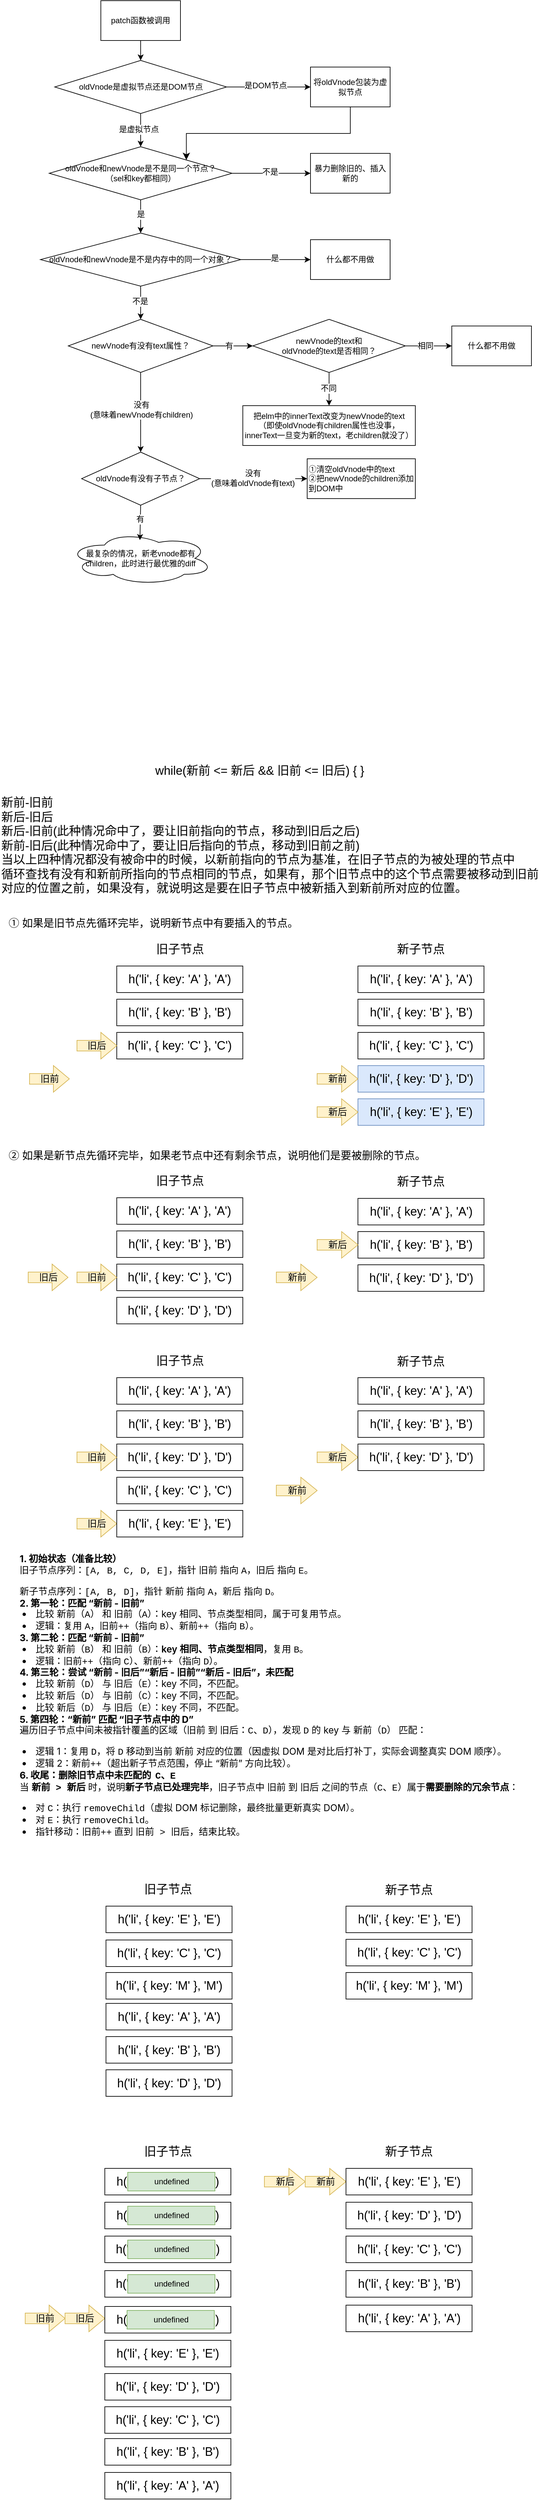 <mxfile version="22.1.22" type="embed">
  <diagram id="vPlH9APjfDgkYkZU400k" name="第 1 页">
    <mxGraphModel dx="1002" dy="784" grid="0" gridSize="10" guides="1" tooltips="1" connect="1" arrows="1" fold="1" page="1" pageScale="1" pageWidth="827" pageHeight="1169" math="0" shadow="0">
      <root>
        <mxCell id="0" />
        <mxCell id="1" parent="0" />
        <mxCell id="2" value="patch函数被调用" style="rounded=0;whiteSpace=wrap;html=1;fontSize=12;" parent="1" vertex="1">
          <mxGeometry x="161" y="40" width="120" height="60" as="geometry" />
        </mxCell>
        <mxCell id="7" style="edgeStyle=none;html=1;exitX=1;exitY=0.5;exitDx=0;exitDy=0;entryX=0;entryY=0.5;entryDx=0;entryDy=0;fontSize=12;" parent="1" source="3" target="5" edge="1">
          <mxGeometry relative="1" as="geometry" />
        </mxCell>
        <mxCell id="8" value="是DOM节点" style="edgeLabel;html=1;align=center;verticalAlign=middle;resizable=0;points=[];fontSize=12;" parent="7" vertex="1" connectable="0">
          <mxGeometry x="-0.086" y="2" relative="1" as="geometry">
            <mxPoint as="offset" />
          </mxGeometry>
        </mxCell>
        <mxCell id="10" style="edgeStyle=none;html=1;exitX=0.5;exitY=1;exitDx=0;exitDy=0;entryX=0.5;entryY=0;entryDx=0;entryDy=0;fontSize=12;" parent="1" source="3" target="9" edge="1">
          <mxGeometry relative="1" as="geometry" />
        </mxCell>
        <mxCell id="11" value="是虚拟节点" style="edgeLabel;html=1;align=center;verticalAlign=middle;resizable=0;points=[];fontSize=12;" parent="10" vertex="1" connectable="0">
          <mxGeometry x="-0.065" y="-3" relative="1" as="geometry">
            <mxPoint as="offset" />
          </mxGeometry>
        </mxCell>
        <mxCell id="3" value="oldVnode是虚拟节点还是DOM节点" style="rhombus;whiteSpace=wrap;html=1;fontSize=12;" parent="1" vertex="1">
          <mxGeometry x="91.5" y="130" width="259" height="80" as="geometry" />
        </mxCell>
        <mxCell id="4" value="" style="endArrow=classic;html=1;exitX=0.5;exitY=1;exitDx=0;exitDy=0;entryX=0.5;entryY=0;entryDx=0;entryDy=0;fontSize=12;" parent="1" source="2" target="3" edge="1">
          <mxGeometry width="50" height="50" relative="1" as="geometry">
            <mxPoint x="177" y="370" as="sourcePoint" />
            <mxPoint x="227" y="320" as="targetPoint" />
          </mxGeometry>
        </mxCell>
        <mxCell id="5" value="将oldVnode包装为虚拟节点" style="rounded=0;whiteSpace=wrap;html=1;fontSize=12;" parent="1" vertex="1">
          <mxGeometry x="477" y="140" width="120" height="60" as="geometry" />
        </mxCell>
        <mxCell id="18" style="edgeStyle=none;html=1;exitX=1;exitY=0.5;exitDx=0;exitDy=0;entryX=0;entryY=0.5;entryDx=0;entryDy=0;fontSize=12;" parent="1" source="9" target="17" edge="1">
          <mxGeometry relative="1" as="geometry" />
        </mxCell>
        <mxCell id="19" value="不是" style="edgeLabel;html=1;align=center;verticalAlign=middle;resizable=0;points=[];fontSize=12;" parent="18" vertex="1" connectable="0">
          <mxGeometry x="-0.043" y="2" relative="1" as="geometry">
            <mxPoint as="offset" />
          </mxGeometry>
        </mxCell>
        <mxCell id="24" style="edgeStyle=none;html=1;exitX=0.5;exitY=1;exitDx=0;exitDy=0;entryX=0.5;entryY=0;entryDx=0;entryDy=0;fontSize=12;" parent="1" source="9" target="23" edge="1">
          <mxGeometry relative="1" as="geometry" />
        </mxCell>
        <mxCell id="25" value="是" style="edgeLabel;html=1;align=center;verticalAlign=middle;resizable=0;points=[];fontSize=12;" parent="24" vertex="1" connectable="0">
          <mxGeometry x="-0.144" relative="1" as="geometry">
            <mxPoint as="offset" />
          </mxGeometry>
        </mxCell>
        <mxCell id="9" value="oldVnode和newVnode是不是同一个节点？&lt;div style=&quot;font-size: 12px;&quot;&gt;（sel和key都相同）&lt;/div&gt;" style="rhombus;whiteSpace=wrap;html=1;fontSize=12;" parent="1" vertex="1">
          <mxGeometry x="83.25" y="260" width="275.5" height="80" as="geometry" />
        </mxCell>
        <mxCell id="15" value="" style="edgeStyle=elbowEdgeStyle;elbow=vertical;endArrow=classic;html=1;curved=0;rounded=0;endSize=8;startSize=8;exitX=0.5;exitY=1;exitDx=0;exitDy=0;entryX=1;entryY=0;entryDx=0;entryDy=0;fontSize=12;" parent="1" source="5" target="9" edge="1">
          <mxGeometry width="50" height="50" relative="1" as="geometry">
            <mxPoint x="457" y="350" as="sourcePoint" />
            <mxPoint x="507" y="300" as="targetPoint" />
          </mxGeometry>
        </mxCell>
        <mxCell id="17" value="暴力删除旧的、插入新的" style="rounded=0;whiteSpace=wrap;html=1;fontSize=12;" parent="1" vertex="1">
          <mxGeometry x="477" y="270" width="120" height="60" as="geometry" />
        </mxCell>
        <mxCell id="27" style="edgeStyle=none;html=1;exitX=1;exitY=0.5;exitDx=0;exitDy=0;entryX=0;entryY=0.5;entryDx=0;entryDy=0;fontSize=12;" parent="1" source="23" target="26" edge="1">
          <mxGeometry relative="1" as="geometry" />
        </mxCell>
        <mxCell id="28" value="是" style="edgeLabel;html=1;align=center;verticalAlign=middle;resizable=0;points=[];fontSize=12;" parent="27" vertex="1" connectable="0">
          <mxGeometry x="-0.029" y="2" relative="1" as="geometry">
            <mxPoint as="offset" />
          </mxGeometry>
        </mxCell>
        <mxCell id="30" style="edgeStyle=none;html=1;exitX=0.5;exitY=1;exitDx=0;exitDy=0;entryX=0.5;entryY=0;entryDx=0;entryDy=0;fontSize=12;" parent="1" source="23" target="29" edge="1">
          <mxGeometry relative="1" as="geometry" />
        </mxCell>
        <mxCell id="31" value="不是" style="edgeLabel;html=1;align=center;verticalAlign=middle;resizable=0;points=[];fontSize=12;" parent="30" vertex="1" connectable="0">
          <mxGeometry x="-0.096" y="-1" relative="1" as="geometry">
            <mxPoint as="offset" />
          </mxGeometry>
        </mxCell>
        <mxCell id="23" value="oldVnode和newVnode是不是内存中的同一个对象？" style="rhombus;whiteSpace=wrap;html=1;fontSize=12;" parent="1" vertex="1">
          <mxGeometry x="70" y="390" width="302" height="80" as="geometry" />
        </mxCell>
        <mxCell id="26" value="什么都不用做" style="rounded=0;whiteSpace=wrap;html=1;fontSize=12;" parent="1" vertex="1">
          <mxGeometry x="477" y="400" width="120" height="60" as="geometry" />
        </mxCell>
        <mxCell id="33" style="edgeStyle=none;html=1;exitX=1;exitY=0.5;exitDx=0;exitDy=0;entryX=0;entryY=0.5;entryDx=0;entryDy=0;fontSize=12;" parent="1" source="29" target="32" edge="1">
          <mxGeometry relative="1" as="geometry" />
        </mxCell>
        <mxCell id="34" value="有" style="edgeLabel;html=1;align=center;verticalAlign=middle;resizable=0;points=[];fontSize=12;" parent="33" vertex="1" connectable="0">
          <mxGeometry y="2" relative="1" as="geometry">
            <mxPoint x="-6" y="2" as="offset" />
          </mxGeometry>
        </mxCell>
        <mxCell id="48" style="edgeStyle=none;html=1;exitX=0.5;exitY=1;exitDx=0;exitDy=0;entryX=0.5;entryY=0;entryDx=0;entryDy=0;fontSize=12;" parent="1" source="29" target="44" edge="1">
          <mxGeometry relative="1" as="geometry" />
        </mxCell>
        <mxCell id="49" value="没有&lt;div style=&quot;font-size: 12px;&quot;&gt;(意味着newVnode有children)&lt;/div&gt;" style="edgeLabel;html=1;align=center;verticalAlign=middle;resizable=0;points=[];fontSize=12;" parent="48" vertex="1" connectable="0">
          <mxGeometry x="-0.072" y="1" relative="1" as="geometry">
            <mxPoint as="offset" />
          </mxGeometry>
        </mxCell>
        <mxCell id="29" value="newVnode有没有text属性？" style="rhombus;whiteSpace=wrap;html=1;fontSize=12;" parent="1" vertex="1">
          <mxGeometry x="112" y="520" width="218" height="80" as="geometry" />
        </mxCell>
        <mxCell id="36" style="edgeStyle=none;html=1;exitX=1;exitY=0.5;exitDx=0;exitDy=0;entryX=0;entryY=0.5;entryDx=0;entryDy=0;fontSize=12;" parent="1" source="32" target="35" edge="1">
          <mxGeometry relative="1" as="geometry" />
        </mxCell>
        <mxCell id="37" value="相同" style="edgeLabel;html=1;align=center;verticalAlign=middle;resizable=0;points=[];fontSize=12;" parent="36" vertex="1" connectable="0">
          <mxGeometry x="0.1" y="2" relative="1" as="geometry">
            <mxPoint x="-9" y="2" as="offset" />
          </mxGeometry>
        </mxCell>
        <mxCell id="39" style="edgeStyle=none;html=1;exitX=0.5;exitY=1;exitDx=0;exitDy=0;entryX=0.5;entryY=0;entryDx=0;entryDy=0;fontSize=12;" parent="1" source="32" target="38" edge="1">
          <mxGeometry relative="1" as="geometry" />
        </mxCell>
        <mxCell id="43" value="不同" style="edgeLabel;html=1;align=center;verticalAlign=middle;resizable=0;points=[];fontSize=12;" parent="39" vertex="1" connectable="0">
          <mxGeometry x="-0.062" y="-1" relative="1" as="geometry">
            <mxPoint as="offset" />
          </mxGeometry>
        </mxCell>
        <mxCell id="32" value="newVnode的text和&lt;div style=&quot;font-size: 12px;&quot;&gt;oldVnode的text是否相同？&lt;/div&gt;" style="rhombus;whiteSpace=wrap;html=1;fontSize=12;" parent="1" vertex="1">
          <mxGeometry x="390" y="520" width="230" height="80" as="geometry" />
        </mxCell>
        <mxCell id="35" value="什么都不用做" style="rounded=0;whiteSpace=wrap;html=1;fontSize=12;" parent="1" vertex="1">
          <mxGeometry x="690" y="530" width="120" height="60" as="geometry" />
        </mxCell>
        <mxCell id="38" value="把elm中的innerText改变为newVnode的text&lt;div style=&quot;font-size: 12px;&quot;&gt;（即使oldVnode有children属性也没事，innerText一旦变为新的text，老children就没了）&lt;/div&gt;" style="rounded=0;whiteSpace=wrap;html=1;fontSize=12;" parent="1" vertex="1">
          <mxGeometry x="375" y="650" width="260" height="60" as="geometry" />
        </mxCell>
        <mxCell id="54" style="edgeStyle=none;html=1;exitX=1;exitY=0.5;exitDx=0;exitDy=0;entryX=0;entryY=0.5;entryDx=0;entryDy=0;fontSize=12;" parent="1" source="44" target="51" edge="1">
          <mxGeometry relative="1" as="geometry" />
        </mxCell>
        <mxCell id="55" value="没有&lt;div style=&quot;font-size: 12px;&quot;&gt;(意味着oldVnode有text)&lt;/div&gt;" style="edgeLabel;html=1;align=center;verticalAlign=middle;resizable=0;points=[];fontSize=12;" parent="54" vertex="1" connectable="0">
          <mxGeometry x="-0.012" y="1" relative="1" as="geometry">
            <mxPoint as="offset" />
          </mxGeometry>
        </mxCell>
        <mxCell id="44" value="oldVnode有没有子节点？" style="rhombus;whiteSpace=wrap;html=1;fontSize=12;" parent="1" vertex="1">
          <mxGeometry x="132" y="720" width="178" height="80" as="geometry" />
        </mxCell>
        <mxCell id="51" value="①清空oldVnode中的text&lt;div style=&quot;font-size: 12px;&quot;&gt;②把newVnode的children添加到DOM中&lt;/div&gt;" style="rounded=0;whiteSpace=wrap;html=1;align=left;fontSize=12;" parent="1" vertex="1">
          <mxGeometry x="472" y="730" width="163" height="60" as="geometry" />
        </mxCell>
        <mxCell id="58" value="最复杂的情况，新老vnode都有children，此时进行最优雅的diff" style="ellipse;shape=cloud;whiteSpace=wrap;html=1;fontSize=12;" parent="1" vertex="1">
          <mxGeometry x="112" y="840" width="218" height="80" as="geometry" />
        </mxCell>
        <mxCell id="59" style="edgeStyle=none;html=1;exitX=0.5;exitY=1;exitDx=0;exitDy=0;entryX=0.495;entryY=0.156;entryDx=0;entryDy=0;entryPerimeter=0;fontSize=12;" parent="1" source="44" target="58" edge="1">
          <mxGeometry relative="1" as="geometry">
            <mxPoint x="220" y="860" as="targetPoint" />
          </mxGeometry>
        </mxCell>
        <mxCell id="60" value="有" style="edgeLabel;html=1;align=center;verticalAlign=middle;resizable=0;points=[];fontSize=12;" parent="59" vertex="1" connectable="0">
          <mxGeometry x="-0.224" y="-1" relative="1" as="geometry">
            <mxPoint as="offset" />
          </mxGeometry>
        </mxCell>
        <mxCell id="61" value="h(&#39;li&#39;, { key: &#39;A&#39; }, &#39;A&#39;)" style="rounded=0;whiteSpace=wrap;html=1;fontSize=18;" parent="1" vertex="1">
          <mxGeometry x="185" y="1494" width="190" height="40" as="geometry" />
        </mxCell>
        <mxCell id="62" value="旧子节点" style="text;html=1;align=center;verticalAlign=middle;whiteSpace=wrap;rounded=0;fontSize=18;" parent="1" vertex="1">
          <mxGeometry x="237.5" y="1454" width="85" height="30" as="geometry" />
        </mxCell>
        <mxCell id="64" value="新子节点" style="text;html=1;align=center;verticalAlign=middle;whiteSpace=wrap;rounded=0;fontSize=18;" parent="1" vertex="1">
          <mxGeometry x="601" y="1454" width="85" height="30" as="geometry" />
        </mxCell>
        <mxCell id="65" value="h(&#39;li&#39;, { key: &#39;B&#39; }, &#39;B&#39;)" style="rounded=0;whiteSpace=wrap;html=1;fontSize=18;" parent="1" vertex="1">
          <mxGeometry x="185" y="1544" width="190" height="40" as="geometry" />
        </mxCell>
        <mxCell id="66" value="h(&#39;li&#39;, { key: &#39;C&#39; }, &#39;C&#39;)" style="rounded=0;whiteSpace=wrap;html=1;fontSize=18;" parent="1" vertex="1">
          <mxGeometry x="185" y="1594" width="190" height="40" as="geometry" />
        </mxCell>
        <mxCell id="67" value="h(&#39;li&#39;, { key: &#39;A&#39; }, &#39;A&#39;)" style="rounded=0;whiteSpace=wrap;html=1;fontSize=18;" parent="1" vertex="1">
          <mxGeometry x="548.5" y="1494" width="190" height="40" as="geometry" />
        </mxCell>
        <mxCell id="68" value="h(&#39;li&#39;, { key: &#39;B&#39; }, &#39;B&#39;)" style="rounded=0;whiteSpace=wrap;html=1;fontSize=18;" parent="1" vertex="1">
          <mxGeometry x="548.5" y="1544" width="190" height="40" as="geometry" />
        </mxCell>
        <mxCell id="69" value="h(&#39;li&#39;, { key: &#39;C&#39; }, &#39;C&#39;)" style="rounded=0;whiteSpace=wrap;html=1;fontSize=18;" parent="1" vertex="1">
          <mxGeometry x="548.5" y="1594" width="190" height="40" as="geometry" />
        </mxCell>
        <mxCell id="70" value="h(&#39;li&#39;, { key: &#39;D&#39; }, &#39;D&#39;)" style="rounded=0;whiteSpace=wrap;html=1;fontSize=18;fillColor=#dae8fc;strokeColor=#6c8ebf;" parent="1" vertex="1">
          <mxGeometry x="548.5" y="1644" width="190" height="40" as="geometry" />
        </mxCell>
        <mxCell id="71" value="h(&#39;li&#39;, { key: &#39;E&#39; }, &#39;E&#39;)" style="rounded=0;whiteSpace=wrap;html=1;fontSize=18;labelBackgroundColor=none;fillColor=#dae8fc;strokeColor=#6c8ebf;" parent="1" vertex="1">
          <mxGeometry x="548.5" y="1694" width="190" height="40" as="geometry" />
        </mxCell>
        <mxCell id="78" value="新前" style="shape=singleArrow;whiteSpace=wrap;html=1;arrowWidth=0.4;arrowSize=0.4;fontSize=14;fillColor=#fff2cc;strokeColor=#d6b656;" parent="1" vertex="1">
          <mxGeometry x="487" y="1644" width="61.5" height="40" as="geometry" />
        </mxCell>
        <mxCell id="79" value="旧前" style="shape=singleArrow;whiteSpace=wrap;html=1;arrowWidth=0.4;arrowSize=0.4;fontSize=14;fillColor=#fff2cc;strokeColor=#d6b656;" parent="1" vertex="1">
          <mxGeometry x="53.5" y="1644" width="60" height="40" as="geometry" />
        </mxCell>
        <mxCell id="80" value="旧后" style="shape=singleArrow;whiteSpace=wrap;html=1;arrowWidth=0.4;arrowSize=0.4;fontSize=14;fillColor=#fff2cc;strokeColor=#d6b656;" parent="1" vertex="1">
          <mxGeometry x="125" y="1594" width="60" height="40" as="geometry" />
        </mxCell>
        <mxCell id="81" value="新后" style="shape=singleArrow;whiteSpace=wrap;html=1;arrowWidth=0.4;arrowSize=0.4;fontSize=14;fillColor=#fff2cc;strokeColor=#d6b656;" parent="1" vertex="1">
          <mxGeometry x="487" y="1694" width="61.5" height="40" as="geometry" />
        </mxCell>
        <mxCell id="83" value="while(新前 &amp;lt;= 新后 &amp;amp;&amp;amp; 旧前 &amp;lt;= 旧后) { }" style="text;html=1;align=center;verticalAlign=middle;resizable=0;points=[];autosize=1;strokeColor=none;fillColor=none;fontSize=18;" parent="1" vertex="1">
          <mxGeometry x="230" y="1180" width="340" height="40" as="geometry" />
        </mxCell>
        <mxCell id="84" value="① 如果是旧节点先循环完毕，说明新节点中有要插入的节点。" style="text;html=1;align=left;verticalAlign=middle;resizable=0;points=[];autosize=1;strokeColor=none;fillColor=none;fontSize=16;" parent="1" vertex="1">
          <mxGeometry x="20" y="1414" width="460" height="30" as="geometry" />
        </mxCell>
        <mxCell id="85" value="② 如果是新节点先循环完毕，如果老节点中还有剩余节点，说明他们是要被删除的节点。" style="text;html=1;align=left;verticalAlign=middle;resizable=0;points=[];autosize=1;strokeColor=none;fillColor=none;fontSize=16;" parent="1" vertex="1">
          <mxGeometry x="20" y="1764" width="650" height="30" as="geometry" />
        </mxCell>
        <mxCell id="86" value="h(&#39;li&#39;, { key: &#39;A&#39; }, &#39;A&#39;)" style="rounded=0;whiteSpace=wrap;html=1;fontSize=18;" parent="1" vertex="1">
          <mxGeometry x="185" y="1843" width="190" height="40" as="geometry" />
        </mxCell>
        <mxCell id="87" value="旧子节点" style="text;html=1;align=center;verticalAlign=middle;whiteSpace=wrap;rounded=0;fontSize=18;" parent="1" vertex="1">
          <mxGeometry x="237.5" y="1803" width="85" height="30" as="geometry" />
        </mxCell>
        <mxCell id="88" value="新子节点" style="text;html=1;align=center;verticalAlign=middle;whiteSpace=wrap;rounded=0;fontSize=18;" parent="1" vertex="1">
          <mxGeometry x="601" y="1804" width="85" height="30" as="geometry" />
        </mxCell>
        <mxCell id="89" value="h(&#39;li&#39;, { key: &#39;B&#39; }, &#39;B&#39;)" style="rounded=0;whiteSpace=wrap;html=1;fontSize=18;" parent="1" vertex="1">
          <mxGeometry x="185" y="1893" width="190" height="40" as="geometry" />
        </mxCell>
        <mxCell id="90" value="h(&#39;li&#39;, { key: &#39;C&#39; }, &#39;C&#39;)" style="rounded=0;whiteSpace=wrap;html=1;fontSize=18;" parent="1" vertex="1">
          <mxGeometry x="185" y="1943" width="190" height="40" as="geometry" />
        </mxCell>
        <mxCell id="91" value="h(&#39;li&#39;, { key: &#39;A&#39; }, &#39;A&#39;)" style="rounded=0;whiteSpace=wrap;html=1;fontSize=18;" parent="1" vertex="1">
          <mxGeometry x="548.5" y="1844" width="190" height="40" as="geometry" />
        </mxCell>
        <mxCell id="92" value="h(&#39;li&#39;, { key: &#39;B&#39; }, &#39;B&#39;)" style="rounded=0;whiteSpace=wrap;html=1;fontSize=18;" parent="1" vertex="1">
          <mxGeometry x="548.5" y="1894" width="190" height="40" as="geometry" />
        </mxCell>
        <mxCell id="94" value="h(&#39;li&#39;, { key: &#39;D&#39; }, &#39;D&#39;)" style="rounded=0;whiteSpace=wrap;html=1;fontSize=18;" parent="1" vertex="1">
          <mxGeometry x="185" y="1993" width="190" height="40" as="geometry" />
        </mxCell>
        <mxCell id="96" value="新前" style="shape=singleArrow;whiteSpace=wrap;html=1;arrowWidth=0.4;arrowSize=0.4;fontSize=14;fillColor=#fff2cc;strokeColor=#d6b656;" parent="1" vertex="1">
          <mxGeometry x="425.5" y="1943" width="61.5" height="40" as="geometry" />
        </mxCell>
        <mxCell id="97" value="旧前" style="shape=singleArrow;whiteSpace=wrap;html=1;arrowWidth=0.4;arrowSize=0.4;fontSize=14;fillColor=#fff2cc;strokeColor=#d6b656;" parent="1" vertex="1">
          <mxGeometry x="125" y="1943" width="60" height="40" as="geometry" />
        </mxCell>
        <mxCell id="98" value="旧后" style="shape=singleArrow;whiteSpace=wrap;html=1;arrowWidth=0.4;arrowSize=0.4;fontSize=14;fillColor=#fff2cc;strokeColor=#d6b656;" parent="1" vertex="1">
          <mxGeometry x="51.5" y="1943" width="60" height="40" as="geometry" />
        </mxCell>
        <mxCell id="99" value="新后" style="shape=singleArrow;whiteSpace=wrap;html=1;arrowWidth=0.4;arrowSize=0.4;fontSize=14;fillColor=#fff2cc;strokeColor=#d6b656;" parent="1" vertex="1">
          <mxGeometry x="487" y="1894" width="61.5" height="40" as="geometry" />
        </mxCell>
        <mxCell id="100" value="h(&#39;li&#39;, { key: &#39;D&#39; }, &#39;D&#39;)" style="rounded=0;whiteSpace=wrap;html=1;fontSize=18;" parent="1" vertex="1">
          <mxGeometry x="548.5" y="1944" width="190" height="40" as="geometry" />
        </mxCell>
        <mxCell id="102" value="h(&#39;li&#39;, { key: &#39;A&#39; }, &#39;A&#39;)" style="rounded=0;whiteSpace=wrap;html=1;fontSize=18;" parent="1" vertex="1">
          <mxGeometry x="185" y="2114" width="190" height="40" as="geometry" />
        </mxCell>
        <mxCell id="103" value="旧子节点" style="text;html=1;align=center;verticalAlign=middle;whiteSpace=wrap;rounded=0;fontSize=18;" parent="1" vertex="1">
          <mxGeometry x="237.5" y="2074" width="85" height="30" as="geometry" />
        </mxCell>
        <mxCell id="104" value="新子节点" style="text;html=1;align=center;verticalAlign=middle;whiteSpace=wrap;rounded=0;fontSize=18;" parent="1" vertex="1">
          <mxGeometry x="601" y="2075" width="85" height="30" as="geometry" />
        </mxCell>
        <mxCell id="105" value="h(&#39;li&#39;, { key: &#39;B&#39; }, &#39;B&#39;)" style="rounded=0;whiteSpace=wrap;html=1;fontSize=18;" parent="1" vertex="1">
          <mxGeometry x="185" y="2164" width="190" height="40" as="geometry" />
        </mxCell>
        <mxCell id="106" value="h(&#39;li&#39;, { key: &#39;C&#39; }, &#39;C&#39;)" style="rounded=0;whiteSpace=wrap;html=1;fontSize=18;" parent="1" vertex="1">
          <mxGeometry x="185" y="2264" width="190" height="40" as="geometry" />
        </mxCell>
        <mxCell id="107" value="h(&#39;li&#39;, { key: &#39;A&#39; }, &#39;A&#39;)" style="rounded=0;whiteSpace=wrap;html=1;fontSize=18;" parent="1" vertex="1">
          <mxGeometry x="548.5" y="2114" width="190" height="40" as="geometry" />
        </mxCell>
        <mxCell id="108" value="h(&#39;li&#39;, { key: &#39;B&#39; }, &#39;B&#39;)" style="rounded=0;whiteSpace=wrap;html=1;fontSize=18;" parent="1" vertex="1">
          <mxGeometry x="548.5" y="2164" width="190" height="40" as="geometry" />
        </mxCell>
        <mxCell id="109" value="h(&#39;li&#39;, { key: &#39;D&#39; }, &#39;D&#39;)" style="rounded=0;whiteSpace=wrap;html=1;fontSize=18;" parent="1" vertex="1">
          <mxGeometry x="185" y="2214" width="190" height="40" as="geometry" />
        </mxCell>
        <mxCell id="110" value="新前" style="shape=singleArrow;whiteSpace=wrap;html=1;arrowWidth=0.4;arrowSize=0.4;fontSize=14;fillColor=#fff2cc;strokeColor=#d6b656;" parent="1" vertex="1">
          <mxGeometry x="425.5" y="2264" width="61.5" height="40" as="geometry" />
        </mxCell>
        <mxCell id="111" value="旧前" style="shape=singleArrow;whiteSpace=wrap;html=1;arrowWidth=0.4;arrowSize=0.4;fontSize=14;fillColor=#fff2cc;strokeColor=#d6b656;" parent="1" vertex="1">
          <mxGeometry x="125" y="2214" width="60" height="40" as="geometry" />
        </mxCell>
        <mxCell id="112" value="旧后" style="shape=singleArrow;whiteSpace=wrap;html=1;arrowWidth=0.4;arrowSize=0.4;fontSize=14;fillColor=#fff2cc;strokeColor=#d6b656;" parent="1" vertex="1">
          <mxGeometry x="125" y="2314" width="60" height="40" as="geometry" />
        </mxCell>
        <mxCell id="113" value="新后" style="shape=singleArrow;whiteSpace=wrap;html=1;arrowWidth=0.4;arrowSize=0.4;fontSize=14;fillColor=#fff2cc;strokeColor=#d6b656;" parent="1" vertex="1">
          <mxGeometry x="487" y="2214" width="61.5" height="40" as="geometry" />
        </mxCell>
        <mxCell id="114" value="h(&#39;li&#39;, { key: &#39;D&#39; }, &#39;D&#39;)" style="rounded=0;whiteSpace=wrap;html=1;fontSize=18;" parent="1" vertex="1">
          <mxGeometry x="548.5" y="2214" width="190" height="40" as="geometry" />
        </mxCell>
        <mxCell id="115" value="h(&#39;li&#39;, { key: &#39;E&#39; }, &#39;E&#39;)" style="rounded=0;whiteSpace=wrap;html=1;fontSize=18;" parent="1" vertex="1">
          <mxGeometry x="185" y="2314" width="190" height="40" as="geometry" />
        </mxCell>
        <mxCell id="117" value="&lt;h3 style=&quot;-webkit-font-smoothing: antialiased; box-sizing: border-box; -webkit-tap-highlight-color: rgba(0, 0, 0, 0); line-height: var(--md-box-samantha-h3-line-height); margin-top: var(--md-box-samantha-h3-margin-top); font-size: 14px; overflow-anchor: auto; font-family: Inter, -apple-system, BlinkMacSystemFont, &amp;quot;Segoe UI&amp;quot;, &amp;quot;SF Pro SC&amp;quot;, &amp;quot;SF Pro Display&amp;quot;, &amp;quot;SF Pro Icons&amp;quot;, &amp;quot;PingFang SC&amp;quot;, &amp;quot;Hiragino Sans GB&amp;quot;, &amp;quot;Microsoft YaHei&amp;quot;, &amp;quot;Helvetica Neue&amp;quot;, Helvetica, Arial, sans-serif; text-align: start; background-color: rgb(255, 255, 255); margin-bottom: var(--md-box-samantha-h3-margin-bottom) !important; padding-bottom: 0px !important;&quot; class=&quot;header-OdWb_u auto-hide-last-sibling-br&quot;&gt;1. 初始状态（准备比较）&lt;/h3&gt;&lt;div style=&quot;-webkit-font-smoothing: antialiased; box-sizing: border-box; -webkit-tap-highlight-color: rgba(0, 0, 0, 0); line-height: var(--md-box-samantha-normal-text-line-height); font-size: 14px; overflow-anchor: auto; font-family: Inter, -apple-system, BlinkMacSystemFont, &amp;quot;Segoe UI&amp;quot;, &amp;quot;SF Pro SC&amp;quot;, &amp;quot;SF Pro Display&amp;quot;, &amp;quot;SF Pro Icons&amp;quot;, &amp;quot;PingFang SC&amp;quot;, &amp;quot;Hiragino Sans GB&amp;quot;, &amp;quot;Microsoft YaHei&amp;quot;, &amp;quot;Helvetica Neue&amp;quot;, Helvetica, Arial, sans-serif; text-align: start; background-color: rgb(255, 255, 255); color: var(--md-box-samantha-normal-text-color) !important;&quot; class=&quot;auto-hide-last-sibling-br paragraph-Oc488D paragraph-element br-paragraph-space&quot;&gt;旧子节点序列：&lt;code style=&quot;-webkit-font-smoothing: antialiased; box-sizing: border-box; -webkit-tap-highlight-color: rgba(0, 0, 0, 0); background: var(--color-inline-code-background); border-radius: 4px; font-size: 14px; font-family: Menlo, Monaco, Consolas, &amp;quot;Courier New&amp;quot;, monospace; overflow-anchor: auto; line-height: var(--md-box-samantha-normal-text-line-height); color: var(--md-box-samantha-normal-text-color) !important;&quot;&gt;[A, B, C, D, E]&lt;/code&gt;，指针&amp;nbsp;&lt;code style=&quot;-webkit-font-smoothing: antialiased; box-sizing: border-box; -webkit-tap-highlight-color: rgba(0, 0, 0, 0); background: var(--color-inline-code-background); border-radius: 4px; font-size: 14px; font-family: Menlo, Monaco, Consolas, &amp;quot;Courier New&amp;quot;, monospace; overflow-anchor: auto; line-height: var(--md-box-samantha-normal-text-line-height); color: var(--md-box-samantha-normal-text-color) !important;&quot;&gt;旧前&lt;/code&gt;&amp;nbsp;指向&amp;nbsp;&lt;code style=&quot;-webkit-font-smoothing: antialiased; box-sizing: border-box; -webkit-tap-highlight-color: rgba(0, 0, 0, 0); background: var(--color-inline-code-background); border-radius: 4px; font-size: 14px; font-family: Menlo, Monaco, Consolas, &amp;quot;Courier New&amp;quot;, monospace; overflow-anchor: auto; line-height: var(--md-box-samantha-normal-text-line-height); color: var(--md-box-samantha-normal-text-color) !important;&quot;&gt;A&lt;/code&gt;，&lt;code style=&quot;-webkit-font-smoothing: antialiased; box-sizing: border-box; -webkit-tap-highlight-color: rgba(0, 0, 0, 0); background: var(--color-inline-code-background); border-radius: 4px; font-size: 14px; font-family: Menlo, Monaco, Consolas, &amp;quot;Courier New&amp;quot;, monospace; overflow-anchor: auto; line-height: var(--md-box-samantha-normal-text-line-height); color: var(--md-box-samantha-normal-text-color) !important;&quot;&gt;旧后&lt;/code&gt;&amp;nbsp;指向&amp;nbsp;&lt;code style=&quot;-webkit-font-smoothing: antialiased; box-sizing: border-box; -webkit-tap-highlight-color: rgba(0, 0, 0, 0); background: var(--color-inline-code-background); border-radius: 4px; font-size: 14px; font-family: Menlo, Monaco, Consolas, &amp;quot;Courier New&amp;quot;, monospace; overflow-anchor: auto; line-height: var(--md-box-samantha-normal-text-line-height); color: var(--md-box-samantha-normal-text-color) !important;&quot;&gt;E&lt;/code&gt;。&lt;br style=&quot;-webkit-font-smoothing: antialiased; box-sizing: border-box; -webkit-tap-highlight-color: rgba(0, 0, 0, 0); content: &amp;quot;&amp;quot;; display: block; font-size: 14px; margin: 1em; overflow-anchor: auto;&quot; class=&quot;container-Vdm5p7 wrapper-_7axQ_ undefined&quot;&gt;新子节点序列：&lt;code style=&quot;-webkit-font-smoothing: antialiased; box-sizing: border-box; -webkit-tap-highlight-color: rgba(0, 0, 0, 0); background: var(--color-inline-code-background); border-radius: 4px; font-size: 14px; font-family: Menlo, Monaco, Consolas, &amp;quot;Courier New&amp;quot;, monospace; overflow-anchor: auto; line-height: var(--md-box-samantha-normal-text-line-height); color: var(--md-box-samantha-normal-text-color) !important;&quot;&gt;[A, B, D]&lt;/code&gt;，指针&amp;nbsp;&lt;code style=&quot;-webkit-font-smoothing: antialiased; box-sizing: border-box; -webkit-tap-highlight-color: rgba(0, 0, 0, 0); background: var(--color-inline-code-background); border-radius: 4px; font-size: 14px; font-family: Menlo, Monaco, Consolas, &amp;quot;Courier New&amp;quot;, monospace; overflow-anchor: auto; line-height: var(--md-box-samantha-normal-text-line-height); color: var(--md-box-samantha-normal-text-color) !important;&quot;&gt;新前&lt;/code&gt;&amp;nbsp;指向&amp;nbsp;&lt;code style=&quot;-webkit-font-smoothing: antialiased; box-sizing: border-box; -webkit-tap-highlight-color: rgba(0, 0, 0, 0); background: var(--color-inline-code-background); border-radius: 4px; font-size: 14px; font-family: Menlo, Monaco, Consolas, &amp;quot;Courier New&amp;quot;, monospace; overflow-anchor: auto; line-height: var(--md-box-samantha-normal-text-line-height); color: var(--md-box-samantha-normal-text-color) !important;&quot;&gt;A&lt;/code&gt;，&lt;code style=&quot;-webkit-font-smoothing: antialiased; box-sizing: border-box; -webkit-tap-highlight-color: rgba(0, 0, 0, 0); background: var(--color-inline-code-background); border-radius: 4px; font-size: 14px; font-family: Menlo, Monaco, Consolas, &amp;quot;Courier New&amp;quot;, monospace; overflow-anchor: auto; line-height: var(--md-box-samantha-normal-text-line-height); color: var(--md-box-samantha-normal-text-color) !important;&quot;&gt;新后&lt;/code&gt;&amp;nbsp;指向&amp;nbsp;&lt;code style=&quot;-webkit-font-smoothing: antialiased; box-sizing: border-box; -webkit-tap-highlight-color: rgba(0, 0, 0, 0); background: var(--color-inline-code-background); border-radius: 4px; font-size: 14px; font-family: Menlo, Monaco, Consolas, &amp;quot;Courier New&amp;quot;, monospace; overflow-anchor: auto; line-height: var(--md-box-samantha-normal-text-line-height); color: var(--md-box-samantha-normal-text-color) !important;&quot;&gt;D&lt;/code&gt;。&lt;/div&gt;&lt;h3 style=&quot;-webkit-font-smoothing: antialiased; box-sizing: border-box; -webkit-tap-highlight-color: rgba(0, 0, 0, 0); line-height: var(--md-box-samantha-h3-line-height); margin-top: var(--md-box-samantha-h3-margin-top); font-size: 14px; overflow-anchor: auto; font-family: Inter, -apple-system, BlinkMacSystemFont, &amp;quot;Segoe UI&amp;quot;, &amp;quot;SF Pro SC&amp;quot;, &amp;quot;SF Pro Display&amp;quot;, &amp;quot;SF Pro Icons&amp;quot;, &amp;quot;PingFang SC&amp;quot;, &amp;quot;Hiragino Sans GB&amp;quot;, &amp;quot;Microsoft YaHei&amp;quot;, &amp;quot;Helvetica Neue&amp;quot;, Helvetica, Arial, sans-serif; text-align: start; background-color: rgb(255, 255, 255); margin-bottom: var(--md-box-samantha-h3-margin-bottom) !important; padding-bottom: 0px !important;&quot; class=&quot;header-OdWb_u auto-hide-last-sibling-br&quot;&gt;2. 第一轮：匹配 “新前 - 旧前”&lt;/h3&gt;&lt;ul style=&quot;-webkit-font-smoothing: antialiased; box-sizing: border-box; -webkit-tap-highlight-color: rgba(0, 0, 0, 0); padding-left: 20px; overflow-anchor: auto; font-family: Inter, -apple-system, BlinkMacSystemFont, &amp;quot;Segoe UI&amp;quot;, &amp;quot;SF Pro SC&amp;quot;, &amp;quot;SF Pro Display&amp;quot;, &amp;quot;SF Pro Icons&amp;quot;, &amp;quot;PingFang SC&amp;quot;, &amp;quot;Hiragino Sans GB&amp;quot;, &amp;quot;Microsoft YaHei&amp;quot;, &amp;quot;Helvetica Neue&amp;quot;, Helvetica, Arial, sans-serif; font-size: 14px; text-align: start; background-color: rgb(255, 255, 255); margin-bottom: var(--md-box-samantha-li-margin) !important; margin-top: var(--md-box-samantha-li-margin) !important;&quot; class=&quot;auto-hide-last-sibling-br&quot;&gt;&lt;li style=&quot;-webkit-font-smoothing: antialiased; box-sizing: border-box; -webkit-tap-highlight-color: rgba(0, 0, 0, 0); font-size: 14px; line-height: var(--md-box-samantha-normal-text-line-height); list-style-type: disc; padding-left: 4px; overflow-anchor: auto; color: var(--md-box-samantha-normal-text-color) !important;&quot;&gt;比较&amp;nbsp;&lt;code style=&quot;-webkit-font-smoothing: antialiased; box-sizing: border-box; -webkit-tap-highlight-color: rgba(0, 0, 0, 0); background: var(--color-inline-code-background); border-radius: 4px; color: var(--color-text-primary); font-size: 14px; font-family: Menlo, Monaco, Consolas, &amp;quot;Courier New&amp;quot;, monospace; overflow-anchor: auto;&quot;&gt;新前（A）&lt;/code&gt;&amp;nbsp;和&amp;nbsp;&lt;code style=&quot;-webkit-font-smoothing: antialiased; box-sizing: border-box; -webkit-tap-highlight-color: rgba(0, 0, 0, 0); background: var(--color-inline-code-background); border-radius: 4px; color: var(--color-text-primary); font-size: 14px; font-family: Menlo, Monaco, Consolas, &amp;quot;Courier New&amp;quot;, monospace; overflow-anchor: auto;&quot;&gt;旧前（A）&lt;/code&gt;：key 相同、节点类型相同，属于可复用节点。&lt;/li&gt;&lt;li style=&quot;-webkit-font-smoothing: antialiased; box-sizing: border-box; -webkit-tap-highlight-color: rgba(0, 0, 0, 0); font-size: 14px; line-height: var(--md-box-samantha-normal-text-line-height); list-style-type: disc; margin-top: var(--md-box-samantha-li-margin); padding-left: 4px; overflow-anchor: auto; color: var(--md-box-samantha-normal-text-color) !important;&quot;&gt;逻辑：复用&amp;nbsp;&lt;code style=&quot;-webkit-font-smoothing: antialiased; box-sizing: border-box; -webkit-tap-highlight-color: rgba(0, 0, 0, 0); background: var(--color-inline-code-background); border-radius: 4px; color: var(--color-text-primary); font-size: 14px; font-family: Menlo, Monaco, Consolas, &amp;quot;Courier New&amp;quot;, monospace; overflow-anchor: auto;&quot;&gt;A&lt;/code&gt;，&lt;code style=&quot;-webkit-font-smoothing: antialiased; box-sizing: border-box; -webkit-tap-highlight-color: rgba(0, 0, 0, 0); background: var(--color-inline-code-background); border-radius: 4px; color: var(--color-text-primary); font-size: 14px; font-family: Menlo, Monaco, Consolas, &amp;quot;Courier New&amp;quot;, monospace; overflow-anchor: auto;&quot;&gt;旧前++&lt;/code&gt;（指向&amp;nbsp;&lt;code style=&quot;-webkit-font-smoothing: antialiased; box-sizing: border-box; -webkit-tap-highlight-color: rgba(0, 0, 0, 0); background: var(--color-inline-code-background); border-radius: 4px; color: var(--color-text-primary); font-size: 14px; font-family: Menlo, Monaco, Consolas, &amp;quot;Courier New&amp;quot;, monospace; overflow-anchor: auto;&quot;&gt;B&lt;/code&gt;）、&lt;code style=&quot;-webkit-font-smoothing: antialiased; box-sizing: border-box; -webkit-tap-highlight-color: rgba(0, 0, 0, 0); background: var(--color-inline-code-background); border-radius: 4px; color: var(--color-text-primary); font-size: 14px; font-family: Menlo, Monaco, Consolas, &amp;quot;Courier New&amp;quot;, monospace; overflow-anchor: auto;&quot;&gt;新前++&lt;/code&gt;（指向&amp;nbsp;&lt;code style=&quot;-webkit-font-smoothing: antialiased; box-sizing: border-box; -webkit-tap-highlight-color: rgba(0, 0, 0, 0); background: var(--color-inline-code-background); border-radius: 4px; color: var(--color-text-primary); font-size: 14px; font-family: Menlo, Monaco, Consolas, &amp;quot;Courier New&amp;quot;, monospace; overflow-anchor: auto;&quot;&gt;B&lt;/code&gt;）。&lt;/li&gt;&lt;/ul&gt;&lt;h3 style=&quot;-webkit-font-smoothing: antialiased; box-sizing: border-box; -webkit-tap-highlight-color: rgba(0, 0, 0, 0); line-height: var(--md-box-samantha-h3-line-height); margin-top: var(--md-box-samantha-h3-margin-top); font-size: 14px; overflow-anchor: auto; font-family: Inter, -apple-system, BlinkMacSystemFont, &amp;quot;Segoe UI&amp;quot;, &amp;quot;SF Pro SC&amp;quot;, &amp;quot;SF Pro Display&amp;quot;, &amp;quot;SF Pro Icons&amp;quot;, &amp;quot;PingFang SC&amp;quot;, &amp;quot;Hiragino Sans GB&amp;quot;, &amp;quot;Microsoft YaHei&amp;quot;, &amp;quot;Helvetica Neue&amp;quot;, Helvetica, Arial, sans-serif; text-align: start; background-color: rgb(255, 255, 255); margin-bottom: var(--md-box-samantha-h3-margin-bottom) !important; padding-bottom: 0px !important;&quot; class=&quot;header-OdWb_u auto-hide-last-sibling-br&quot;&gt;3. 第二轮：匹配 “新前 - 旧前”&lt;/h3&gt;&lt;ul style=&quot;-webkit-font-smoothing: antialiased; box-sizing: border-box; -webkit-tap-highlight-color: rgba(0, 0, 0, 0); padding-left: 20px; overflow-anchor: auto; font-family: Inter, -apple-system, BlinkMacSystemFont, &amp;quot;Segoe UI&amp;quot;, &amp;quot;SF Pro SC&amp;quot;, &amp;quot;SF Pro Display&amp;quot;, &amp;quot;SF Pro Icons&amp;quot;, &amp;quot;PingFang SC&amp;quot;, &amp;quot;Hiragino Sans GB&amp;quot;, &amp;quot;Microsoft YaHei&amp;quot;, &amp;quot;Helvetica Neue&amp;quot;, Helvetica, Arial, sans-serif; font-size: 14px; text-align: start; background-color: rgb(255, 255, 255); margin-bottom: var(--md-box-samantha-li-margin) !important; margin-top: var(--md-box-samantha-li-margin) !important;&quot; class=&quot;auto-hide-last-sibling-br&quot;&gt;&lt;li style=&quot;-webkit-font-smoothing: antialiased; box-sizing: border-box; -webkit-tap-highlight-color: rgba(0, 0, 0, 0); font-size: 14px; line-height: var(--md-box-samantha-normal-text-line-height); list-style-type: disc; padding-left: 4px; overflow-anchor: auto; color: var(--md-box-samantha-normal-text-color) !important;&quot;&gt;比较&amp;nbsp;&lt;code style=&quot;-webkit-font-smoothing: antialiased; box-sizing: border-box; -webkit-tap-highlight-color: rgba(0, 0, 0, 0); background: var(--color-inline-code-background); border-radius: 4px; color: var(--color-text-primary); font-size: 14px; font-family: Menlo, Monaco, Consolas, &amp;quot;Courier New&amp;quot;, monospace; overflow-anchor: auto;&quot;&gt;新前（B）&lt;/code&gt;&amp;nbsp;和&amp;nbsp;&lt;code style=&quot;-webkit-font-smoothing: antialiased; box-sizing: border-box; -webkit-tap-highlight-color: rgba(0, 0, 0, 0); background: var(--color-inline-code-background); border-radius: 4px; color: var(--color-text-primary); font-size: 14px; font-family: Menlo, Monaco, Consolas, &amp;quot;Courier New&amp;quot;, monospace; overflow-anchor: auto;&quot;&gt;旧前（B）&lt;/code&gt;：&lt;span style=&quot;-webkit-font-smoothing: antialiased; box-sizing: border-box; -webkit-tap-highlight-color: rgba(0, 0, 0, 0); font-weight: 600; font-size: 14px; line-height: var(--md-box-samantha-normal-text-line-height); overflow-anchor: auto; color: var(--md-box-samantha-deep-text-color) !important;&quot;&gt;key 相同、节点类型相同&lt;/span&gt;，复用&amp;nbsp;&lt;code style=&quot;-webkit-font-smoothing: antialiased; box-sizing: border-box; -webkit-tap-highlight-color: rgba(0, 0, 0, 0); background: var(--color-inline-code-background); border-radius: 4px; color: var(--color-text-primary); font-size: 14px; font-family: Menlo, Monaco, Consolas, &amp;quot;Courier New&amp;quot;, monospace; overflow-anchor: auto;&quot;&gt;B&lt;/code&gt;。&lt;/li&gt;&lt;li style=&quot;-webkit-font-smoothing: antialiased; box-sizing: border-box; -webkit-tap-highlight-color: rgba(0, 0, 0, 0); font-size: 14px; line-height: var(--md-box-samantha-normal-text-line-height); list-style-type: disc; margin-top: var(--md-box-samantha-li-margin); padding-left: 4px; overflow-anchor: auto; color: var(--md-box-samantha-normal-text-color) !important;&quot;&gt;逻辑：&lt;code style=&quot;-webkit-font-smoothing: antialiased; box-sizing: border-box; -webkit-tap-highlight-color: rgba(0, 0, 0, 0); background: var(--color-inline-code-background); border-radius: 4px; color: var(--color-text-primary); font-size: 14px; font-family: Menlo, Monaco, Consolas, &amp;quot;Courier New&amp;quot;, monospace; overflow-anchor: auto;&quot;&gt;旧前++&lt;/code&gt;（指向&amp;nbsp;&lt;code style=&quot;-webkit-font-smoothing: antialiased; box-sizing: border-box; -webkit-tap-highlight-color: rgba(0, 0, 0, 0); background: var(--color-inline-code-background); border-radius: 4px; color: var(--color-text-primary); font-size: 14px; font-family: Menlo, Monaco, Consolas, &amp;quot;Courier New&amp;quot;, monospace; overflow-anchor: auto;&quot;&gt;C&lt;/code&gt;）、&lt;code style=&quot;-webkit-font-smoothing: antialiased; box-sizing: border-box; -webkit-tap-highlight-color: rgba(0, 0, 0, 0); background: var(--color-inline-code-background); border-radius: 4px; color: var(--color-text-primary); font-size: 14px; font-family: Menlo, Monaco, Consolas, &amp;quot;Courier New&amp;quot;, monospace; overflow-anchor: auto;&quot;&gt;新前++&lt;/code&gt;（指向&amp;nbsp;&lt;code style=&quot;-webkit-font-smoothing: antialiased; box-sizing: border-box; -webkit-tap-highlight-color: rgba(0, 0, 0, 0); background: var(--color-inline-code-background); border-radius: 4px; color: var(--color-text-primary); font-size: 14px; font-family: Menlo, Monaco, Consolas, &amp;quot;Courier New&amp;quot;, monospace; overflow-anchor: auto;&quot;&gt;D&lt;/code&gt;）。&lt;/li&gt;&lt;/ul&gt;&lt;h3 style=&quot;-webkit-font-smoothing: antialiased; box-sizing: border-box; -webkit-tap-highlight-color: rgba(0, 0, 0, 0); line-height: var(--md-box-samantha-h3-line-height); margin-top: var(--md-box-samantha-h3-margin-top); font-size: 14px; overflow-anchor: auto; font-family: Inter, -apple-system, BlinkMacSystemFont, &amp;quot;Segoe UI&amp;quot;, &amp;quot;SF Pro SC&amp;quot;, &amp;quot;SF Pro Display&amp;quot;, &amp;quot;SF Pro Icons&amp;quot;, &amp;quot;PingFang SC&amp;quot;, &amp;quot;Hiragino Sans GB&amp;quot;, &amp;quot;Microsoft YaHei&amp;quot;, &amp;quot;Helvetica Neue&amp;quot;, Helvetica, Arial, sans-serif; text-align: start; background-color: rgb(255, 255, 255); margin-bottom: var(--md-box-samantha-h3-margin-bottom) !important; padding-bottom: 0px !important;&quot; class=&quot;header-OdWb_u auto-hide-last-sibling-br&quot;&gt;4. 第三轮：尝试 “新前 - 旧后”“新后 - 旧前”“新后 - 旧后”，未匹配&lt;/h3&gt;&lt;ul style=&quot;-webkit-font-smoothing: antialiased; box-sizing: border-box; -webkit-tap-highlight-color: rgba(0, 0, 0, 0); padding-left: 20px; overflow-anchor: auto; font-family: Inter, -apple-system, BlinkMacSystemFont, &amp;quot;Segoe UI&amp;quot;, &amp;quot;SF Pro SC&amp;quot;, &amp;quot;SF Pro Display&amp;quot;, &amp;quot;SF Pro Icons&amp;quot;, &amp;quot;PingFang SC&amp;quot;, &amp;quot;Hiragino Sans GB&amp;quot;, &amp;quot;Microsoft YaHei&amp;quot;, &amp;quot;Helvetica Neue&amp;quot;, Helvetica, Arial, sans-serif; font-size: 14px; text-align: start; background-color: rgb(255, 255, 255); margin-bottom: var(--md-box-samantha-li-margin) !important; margin-top: var(--md-box-samantha-li-margin) !important;&quot; class=&quot;auto-hide-last-sibling-br&quot;&gt;&lt;li style=&quot;-webkit-font-smoothing: antialiased; box-sizing: border-box; -webkit-tap-highlight-color: rgba(0, 0, 0, 0); font-size: 14px; line-height: var(--md-box-samantha-normal-text-line-height); list-style-type: disc; padding-left: 4px; overflow-anchor: auto; color: var(--md-box-samantha-normal-text-color) !important;&quot;&gt;比较&amp;nbsp;&lt;code style=&quot;-webkit-font-smoothing: antialiased; box-sizing: border-box; -webkit-tap-highlight-color: rgba(0, 0, 0, 0); background: var(--color-inline-code-background); border-radius: 4px; color: var(--color-text-primary); font-size: 14px; font-family: Menlo, Monaco, Consolas, &amp;quot;Courier New&amp;quot;, monospace; overflow-anchor: auto;&quot;&gt;新前（D）&lt;/code&gt;&amp;nbsp;与&amp;nbsp;&lt;code style=&quot;-webkit-font-smoothing: antialiased; box-sizing: border-box; -webkit-tap-highlight-color: rgba(0, 0, 0, 0); background: var(--color-inline-code-background); border-radius: 4px; color: var(--color-text-primary); font-size: 14px; font-family: Menlo, Monaco, Consolas, &amp;quot;Courier New&amp;quot;, monospace; overflow-anchor: auto;&quot;&gt;旧后（E）&lt;/code&gt;：key 不同，不匹配。&lt;/li&gt;&lt;li style=&quot;-webkit-font-smoothing: antialiased; box-sizing: border-box; -webkit-tap-highlight-color: rgba(0, 0, 0, 0); font-size: 14px; line-height: var(--md-box-samantha-normal-text-line-height); list-style-type: disc; margin-top: var(--md-box-samantha-li-margin); padding-left: 4px; overflow-anchor: auto; color: var(--md-box-samantha-normal-text-color) !important;&quot;&gt;比较&amp;nbsp;&lt;code style=&quot;-webkit-font-smoothing: antialiased; box-sizing: border-box; -webkit-tap-highlight-color: rgba(0, 0, 0, 0); background: var(--color-inline-code-background); border-radius: 4px; color: var(--color-text-primary); font-size: 14px; font-family: Menlo, Monaco, Consolas, &amp;quot;Courier New&amp;quot;, monospace; overflow-anchor: auto;&quot;&gt;新后（D）&lt;/code&gt;&amp;nbsp;与&amp;nbsp;&lt;code style=&quot;-webkit-font-smoothing: antialiased; box-sizing: border-box; -webkit-tap-highlight-color: rgba(0, 0, 0, 0); background: var(--color-inline-code-background); border-radius: 4px; color: var(--color-text-primary); font-size: 14px; font-family: Menlo, Monaco, Consolas, &amp;quot;Courier New&amp;quot;, monospace; overflow-anchor: auto;&quot;&gt;旧前（C）&lt;/code&gt;：key 不同，不匹配。&lt;/li&gt;&lt;li style=&quot;-webkit-font-smoothing: antialiased; box-sizing: border-box; -webkit-tap-highlight-color: rgba(0, 0, 0, 0); font-size: 14px; line-height: var(--md-box-samantha-normal-text-line-height); list-style-type: disc; margin-top: var(--md-box-samantha-li-margin); padding-left: 4px; overflow-anchor: auto; color: var(--md-box-samantha-normal-text-color) !important;&quot;&gt;比较&amp;nbsp;&lt;code style=&quot;-webkit-font-smoothing: antialiased; box-sizing: border-box; -webkit-tap-highlight-color: rgba(0, 0, 0, 0); background: var(--color-inline-code-background); border-radius: 4px; color: var(--color-text-primary); font-size: 14px; font-family: Menlo, Monaco, Consolas, &amp;quot;Courier New&amp;quot;, monospace; overflow-anchor: auto;&quot;&gt;新后（D）&lt;/code&gt;&amp;nbsp;与&amp;nbsp;&lt;code style=&quot;-webkit-font-smoothing: antialiased; box-sizing: border-box; -webkit-tap-highlight-color: rgba(0, 0, 0, 0); background: var(--color-inline-code-background); border-radius: 4px; color: var(--color-text-primary); font-size: 14px; font-family: Menlo, Monaco, Consolas, &amp;quot;Courier New&amp;quot;, monospace; overflow-anchor: auto;&quot;&gt;旧后（E）&lt;/code&gt;：key 不同，不匹配。&lt;/li&gt;&lt;/ul&gt;&lt;h3 style=&quot;-webkit-font-smoothing: antialiased; box-sizing: border-box; -webkit-tap-highlight-color: rgba(0, 0, 0, 0); line-height: var(--md-box-samantha-h3-line-height); margin-top: var(--md-box-samantha-h3-margin-top); font-size: 14px; overflow-anchor: auto; font-family: Inter, -apple-system, BlinkMacSystemFont, &amp;quot;Segoe UI&amp;quot;, &amp;quot;SF Pro SC&amp;quot;, &amp;quot;SF Pro Display&amp;quot;, &amp;quot;SF Pro Icons&amp;quot;, &amp;quot;PingFang SC&amp;quot;, &amp;quot;Hiragino Sans GB&amp;quot;, &amp;quot;Microsoft YaHei&amp;quot;, &amp;quot;Helvetica Neue&amp;quot;, Helvetica, Arial, sans-serif; text-align: start; background-color: rgb(255, 255, 255); margin-bottom: var(--md-box-samantha-h3-margin-bottom) !important; padding-bottom: 0px !important;&quot; class=&quot;header-OdWb_u auto-hide-last-sibling-br&quot;&gt;5. 第四轮：“新前” 匹配 “旧子节点中的 D”&lt;/h3&gt;&lt;div style=&quot;-webkit-font-smoothing: antialiased; box-sizing: border-box; -webkit-tap-highlight-color: rgba(0, 0, 0, 0); line-height: var(--md-box-samantha-normal-text-line-height); font-size: 14px; overflow-anchor: auto; font-family: Inter, -apple-system, BlinkMacSystemFont, &amp;quot;Segoe UI&amp;quot;, &amp;quot;SF Pro SC&amp;quot;, &amp;quot;SF Pro Display&amp;quot;, &amp;quot;SF Pro Icons&amp;quot;, &amp;quot;PingFang SC&amp;quot;, &amp;quot;Hiragino Sans GB&amp;quot;, &amp;quot;Microsoft YaHei&amp;quot;, &amp;quot;Helvetica Neue&amp;quot;, Helvetica, Arial, sans-serif; text-align: start; background-color: rgb(255, 255, 255); color: var(--md-box-samantha-normal-text-color) !important;&quot; class=&quot;auto-hide-last-sibling-br paragraph-Oc488D paragraph-element br-paragraph-space&quot;&gt;遍历旧子节点中间未被指针覆盖的区域（&lt;code style=&quot;-webkit-font-smoothing: antialiased; box-sizing: border-box; -webkit-tap-highlight-color: rgba(0, 0, 0, 0); background: var(--color-inline-code-background); border-radius: 4px; font-size: 14px; font-family: Menlo, Monaco, Consolas, &amp;quot;Courier New&amp;quot;, monospace; overflow-anchor: auto; line-height: var(--md-box-samantha-normal-text-line-height); color: var(--md-box-samantha-normal-text-color) !important;&quot;&gt;旧前&lt;/code&gt;&amp;nbsp;到&amp;nbsp;&lt;code style=&quot;-webkit-font-smoothing: antialiased; box-sizing: border-box; -webkit-tap-highlight-color: rgba(0, 0, 0, 0); background: var(--color-inline-code-background); border-radius: 4px; font-size: 14px; font-family: Menlo, Monaco, Consolas, &amp;quot;Courier New&amp;quot;, monospace; overflow-anchor: auto; line-height: var(--md-box-samantha-normal-text-line-height); color: var(--md-box-samantha-normal-text-color) !important;&quot;&gt;旧后&lt;/code&gt;：&lt;code style=&quot;-webkit-font-smoothing: antialiased; box-sizing: border-box; -webkit-tap-highlight-color: rgba(0, 0, 0, 0); background: var(--color-inline-code-background); border-radius: 4px; font-size: 14px; font-family: Menlo, Monaco, Consolas, &amp;quot;Courier New&amp;quot;, monospace; overflow-anchor: auto; line-height: var(--md-box-samantha-normal-text-line-height); color: var(--md-box-samantha-normal-text-color) !important;&quot;&gt;C、D&lt;/code&gt;），发现&amp;nbsp;&lt;code style=&quot;-webkit-font-smoothing: antialiased; box-sizing: border-box; -webkit-tap-highlight-color: rgba(0, 0, 0, 0); background: var(--color-inline-code-background); border-radius: 4px; font-size: 14px; font-family: Menlo, Monaco, Consolas, &amp;quot;Courier New&amp;quot;, monospace; overflow-anchor: auto; line-height: var(--md-box-samantha-normal-text-line-height); color: var(--md-box-samantha-normal-text-color) !important;&quot;&gt;D&lt;/code&gt;&amp;nbsp;的 key 与&amp;nbsp;&lt;code style=&quot;-webkit-font-smoothing: antialiased; box-sizing: border-box; -webkit-tap-highlight-color: rgba(0, 0, 0, 0); background: var(--color-inline-code-background); border-radius: 4px; font-size: 14px; font-family: Menlo, Monaco, Consolas, &amp;quot;Courier New&amp;quot;, monospace; overflow-anchor: auto; line-height: var(--md-box-samantha-normal-text-line-height); color: var(--md-box-samantha-normal-text-color) !important;&quot;&gt;新前（D）&lt;/code&gt;&amp;nbsp;匹配：&lt;/div&gt;&lt;br style=&quot;-webkit-font-smoothing: antialiased; box-sizing: border-box; -webkit-tap-highlight-color: rgba(0, 0, 0, 0); content: &amp;quot;&amp;quot;; display: block; font-size: 14px; margin: 1em; overflow-anchor: auto; font-family: Inter, -apple-system, BlinkMacSystemFont, &amp;quot;Segoe UI&amp;quot;, &amp;quot;SF Pro SC&amp;quot;, &amp;quot;SF Pro Display&amp;quot;, &amp;quot;SF Pro Icons&amp;quot;, &amp;quot;PingFang SC&amp;quot;, &amp;quot;Hiragino Sans GB&amp;quot;, &amp;quot;Microsoft YaHei&amp;quot;, &amp;quot;Helvetica Neue&amp;quot;, Helvetica, Arial, sans-serif; text-align: start; background-color: rgb(255, 255, 255);&quot; class=&quot;container-Vdm5p7 wrapper-_7axQ_ undefined&quot;&gt;&lt;ul style=&quot;-webkit-font-smoothing: antialiased; box-sizing: border-box; -webkit-tap-highlight-color: rgba(0, 0, 0, 0); padding-left: 20px; overflow-anchor: auto; font-family: Inter, -apple-system, BlinkMacSystemFont, &amp;quot;Segoe UI&amp;quot;, &amp;quot;SF Pro SC&amp;quot;, &amp;quot;SF Pro Display&amp;quot;, &amp;quot;SF Pro Icons&amp;quot;, &amp;quot;PingFang SC&amp;quot;, &amp;quot;Hiragino Sans GB&amp;quot;, &amp;quot;Microsoft YaHei&amp;quot;, &amp;quot;Helvetica Neue&amp;quot;, Helvetica, Arial, sans-serif; font-size: 14px; text-align: start; background-color: rgb(255, 255, 255); margin-bottom: var(--md-box-samantha-li-margin) !important; margin-top: var(--md-box-samantha-li-margin) !important;&quot; class=&quot;auto-hide-last-sibling-br&quot;&gt;&lt;li style=&quot;-webkit-font-smoothing: antialiased; box-sizing: border-box; -webkit-tap-highlight-color: rgba(0, 0, 0, 0); font-size: 14px; line-height: var(--md-box-samantha-normal-text-line-height); list-style-type: disc; padding-left: 4px; overflow-anchor: auto; color: var(--md-box-samantha-normal-text-color) !important;&quot;&gt;逻辑 1：复用&amp;nbsp;&lt;code style=&quot;-webkit-font-smoothing: antialiased; box-sizing: border-box; -webkit-tap-highlight-color: rgba(0, 0, 0, 0); background: var(--color-inline-code-background); border-radius: 4px; color: var(--color-text-primary); font-size: 14px; font-family: Menlo, Monaco, Consolas, &amp;quot;Courier New&amp;quot;, monospace; overflow-anchor: auto;&quot;&gt;D&lt;/code&gt;，将&amp;nbsp;&lt;code style=&quot;-webkit-font-smoothing: antialiased; box-sizing: border-box; -webkit-tap-highlight-color: rgba(0, 0, 0, 0); background: var(--color-inline-code-background); border-radius: 4px; color: var(--color-text-primary); font-size: 14px; font-family: Menlo, Monaco, Consolas, &amp;quot;Courier New&amp;quot;, monospace; overflow-anchor: auto;&quot;&gt;D&lt;/code&gt;&amp;nbsp;移动到当前&amp;nbsp;&lt;code style=&quot;-webkit-font-smoothing: antialiased; box-sizing: border-box; -webkit-tap-highlight-color: rgba(0, 0, 0, 0); background: var(--color-inline-code-background); border-radius: 4px; color: var(--color-text-primary); font-size: 14px; font-family: Menlo, Monaco, Consolas, &amp;quot;Courier New&amp;quot;, monospace; overflow-anchor: auto;&quot;&gt;新前&lt;/code&gt;&amp;nbsp;对应的位置（因虚拟 DOM 是对比后打补丁，实际会调整真实 DOM 顺序）。&lt;/li&gt;&lt;li style=&quot;-webkit-font-smoothing: antialiased; box-sizing: border-box; -webkit-tap-highlight-color: rgba(0, 0, 0, 0); font-size: 14px; line-height: var(--md-box-samantha-normal-text-line-height); list-style-type: disc; margin-top: var(--md-box-samantha-li-margin); padding-left: 4px; overflow-anchor: auto; color: var(--md-box-samantha-normal-text-color) !important;&quot;&gt;逻辑 2：&lt;code style=&quot;-webkit-font-smoothing: antialiased; box-sizing: border-box; -webkit-tap-highlight-color: rgba(0, 0, 0, 0); background: var(--color-inline-code-background); border-radius: 4px; color: var(--color-text-primary); font-size: 14px; font-family: Menlo, Monaco, Consolas, &amp;quot;Courier New&amp;quot;, monospace; overflow-anchor: auto;&quot;&gt;新前++&lt;/code&gt;（超出新子节点范围，停止 “新前” 方向比较）。&lt;/li&gt;&lt;/ul&gt;&lt;h3 style=&quot;-webkit-font-smoothing: antialiased; box-sizing: border-box; -webkit-tap-highlight-color: rgba(0, 0, 0, 0); line-height: var(--md-box-samantha-h3-line-height); margin-top: var(--md-box-samantha-h3-margin-top); font-size: 14px; overflow-anchor: auto; font-family: Inter, -apple-system, BlinkMacSystemFont, &amp;quot;Segoe UI&amp;quot;, &amp;quot;SF Pro SC&amp;quot;, &amp;quot;SF Pro Display&amp;quot;, &amp;quot;SF Pro Icons&amp;quot;, &amp;quot;PingFang SC&amp;quot;, &amp;quot;Hiragino Sans GB&amp;quot;, &amp;quot;Microsoft YaHei&amp;quot;, &amp;quot;Helvetica Neue&amp;quot;, Helvetica, Arial, sans-serif; text-align: start; background-color: rgb(255, 255, 255); margin-bottom: var(--md-box-samantha-h3-margin-bottom) !important; padding-bottom: 0px !important;&quot; class=&quot;header-OdWb_u auto-hide-last-sibling-br&quot;&gt;6. 收尾：删除旧节点中未匹配的&amp;nbsp;&lt;code style=&quot;-webkit-font-smoothing: antialiased; box-sizing: border-box; -webkit-tap-highlight-color: rgba(0, 0, 0, 0); background: var(--color-inline-code-background); border-radius: 4px; color: var(--color-text-primary); font-size: 14px; font-family: Menlo, Monaco, Consolas, &amp;quot;Courier New&amp;quot;, monospace; padding: 0px 0.2em; overflow-anchor: auto;&quot;&gt;C、E&lt;/code&gt;&lt;/h3&gt;&lt;div style=&quot;-webkit-font-smoothing: antialiased; box-sizing: border-box; -webkit-tap-highlight-color: rgba(0, 0, 0, 0); line-height: var(--md-box-samantha-normal-text-line-height); font-size: 14px; overflow-anchor: auto; font-family: Inter, -apple-system, BlinkMacSystemFont, &amp;quot;Segoe UI&amp;quot;, &amp;quot;SF Pro SC&amp;quot;, &amp;quot;SF Pro Display&amp;quot;, &amp;quot;SF Pro Icons&amp;quot;, &amp;quot;PingFang SC&amp;quot;, &amp;quot;Hiragino Sans GB&amp;quot;, &amp;quot;Microsoft YaHei&amp;quot;, &amp;quot;Helvetica Neue&amp;quot;, Helvetica, Arial, sans-serif; text-align: start; background-color: rgb(255, 255, 255); color: var(--md-box-samantha-normal-text-color) !important;&quot; class=&quot;auto-hide-last-sibling-br paragraph-Oc488D paragraph-element br-paragraph-space&quot;&gt;当&amp;nbsp;&lt;span style=&quot;-webkit-font-smoothing: antialiased; box-sizing: border-box; -webkit-tap-highlight-color: rgba(0, 0, 0, 0); font-weight: 600; font-size: 14px; line-height: var(--md-box-samantha-normal-text-line-height); overflow-anchor: auto; color: var(--md-box-samantha-deep-text-color) !important;&quot;&gt;&lt;code style=&quot;-webkit-font-smoothing: antialiased; box-sizing: border-box; -webkit-tap-highlight-color: rgba(0, 0, 0, 0); background: var(--color-inline-code-background); border-radius: 4px; color: var(--color-text-primary); font-size: 14px; font-family: Menlo, Monaco, Consolas, &amp;quot;Courier New&amp;quot;, monospace; overflow-anchor: auto;&quot;&gt;新前 &amp;gt; 新后&lt;/code&gt;&lt;/span&gt;&amp;nbsp;时，说明&lt;span style=&quot;-webkit-font-smoothing: antialiased; box-sizing: border-box; -webkit-tap-highlight-color: rgba(0, 0, 0, 0); font-weight: 600; font-size: 14px; line-height: var(--md-box-samantha-normal-text-line-height); overflow-anchor: auto; color: var(--md-box-samantha-deep-text-color) !important;&quot;&gt;新子节点已处理完毕&lt;/span&gt;，旧子节点中&amp;nbsp;&lt;code style=&quot;-webkit-font-smoothing: antialiased; box-sizing: border-box; -webkit-tap-highlight-color: rgba(0, 0, 0, 0); background: var(--color-inline-code-background); border-radius: 4px; font-size: 14px; font-family: Menlo, Monaco, Consolas, &amp;quot;Courier New&amp;quot;, monospace; overflow-anchor: auto; line-height: var(--md-box-samantha-normal-text-line-height); color: var(--md-box-samantha-normal-text-color) !important;&quot;&gt;旧前&lt;/code&gt;&amp;nbsp;到&amp;nbsp;&lt;code style=&quot;-webkit-font-smoothing: antialiased; box-sizing: border-box; -webkit-tap-highlight-color: rgba(0, 0, 0, 0); background: var(--color-inline-code-background); border-radius: 4px; font-size: 14px; font-family: Menlo, Monaco, Consolas, &amp;quot;Courier New&amp;quot;, monospace; overflow-anchor: auto; line-height: var(--md-box-samantha-normal-text-line-height); color: var(--md-box-samantha-normal-text-color) !important;&quot;&gt;旧后&lt;/code&gt;&amp;nbsp;之间的节点（&lt;code style=&quot;-webkit-font-smoothing: antialiased; box-sizing: border-box; -webkit-tap-highlight-color: rgba(0, 0, 0, 0); background: var(--color-inline-code-background); border-radius: 4px; font-size: 14px; font-family: Menlo, Monaco, Consolas, &amp;quot;Courier New&amp;quot;, monospace; overflow-anchor: auto; line-height: var(--md-box-samantha-normal-text-line-height); color: var(--md-box-samantha-normal-text-color) !important;&quot;&gt;C、E&lt;/code&gt;）属于&lt;span style=&quot;-webkit-font-smoothing: antialiased; box-sizing: border-box; -webkit-tap-highlight-color: rgba(0, 0, 0, 0); font-weight: 600; font-size: 14px; line-height: var(--md-box-samantha-normal-text-line-height); overflow-anchor: auto; color: var(--md-box-samantha-deep-text-color) !important;&quot;&gt;需要删除的冗余节点&lt;/span&gt;：&lt;/div&gt;&lt;br style=&quot;-webkit-font-smoothing: antialiased; box-sizing: border-box; -webkit-tap-highlight-color: rgba(0, 0, 0, 0); content: &amp;quot;&amp;quot;; display: block; font-size: 14px; margin: 1em; overflow-anchor: auto; font-family: Inter, -apple-system, BlinkMacSystemFont, &amp;quot;Segoe UI&amp;quot;, &amp;quot;SF Pro SC&amp;quot;, &amp;quot;SF Pro Display&amp;quot;, &amp;quot;SF Pro Icons&amp;quot;, &amp;quot;PingFang SC&amp;quot;, &amp;quot;Hiragino Sans GB&amp;quot;, &amp;quot;Microsoft YaHei&amp;quot;, &amp;quot;Helvetica Neue&amp;quot;, Helvetica, Arial, sans-serif; text-align: start; background-color: rgb(255, 255, 255);&quot; class=&quot;container-Vdm5p7 wrapper-_7axQ_ undefined&quot;&gt;&lt;ul style=&quot;-webkit-font-smoothing: antialiased; box-sizing: border-box; -webkit-tap-highlight-color: rgba(0, 0, 0, 0); padding-left: 20px; overflow-anchor: auto; font-family: Inter, -apple-system, BlinkMacSystemFont, &amp;quot;Segoe UI&amp;quot;, &amp;quot;SF Pro SC&amp;quot;, &amp;quot;SF Pro Display&amp;quot;, &amp;quot;SF Pro Icons&amp;quot;, &amp;quot;PingFang SC&amp;quot;, &amp;quot;Hiragino Sans GB&amp;quot;, &amp;quot;Microsoft YaHei&amp;quot;, &amp;quot;Helvetica Neue&amp;quot;, Helvetica, Arial, sans-serif; font-size: 14px; text-align: start; background-color: rgb(255, 255, 255); margin-bottom: var(--md-box-samantha-li-margin) !important; margin-top: var(--md-box-samantha-li-margin) !important;&quot; class=&quot;auto-hide-last-sibling-br&quot;&gt;&lt;li style=&quot;-webkit-font-smoothing: antialiased; box-sizing: border-box; -webkit-tap-highlight-color: rgba(0, 0, 0, 0); font-size: 14px; line-height: var(--md-box-samantha-normal-text-line-height); list-style-type: disc; padding-left: 4px; overflow-anchor: auto; color: var(--md-box-samantha-normal-text-color) !important;&quot;&gt;对&amp;nbsp;&lt;code style=&quot;-webkit-font-smoothing: antialiased; box-sizing: border-box; -webkit-tap-highlight-color: rgba(0, 0, 0, 0); background: var(--color-inline-code-background); border-radius: 4px; color: var(--color-text-primary); font-size: 14px; font-family: Menlo, Monaco, Consolas, &amp;quot;Courier New&amp;quot;, monospace; overflow-anchor: auto;&quot;&gt;C&lt;/code&gt;：执行&amp;nbsp;&lt;code style=&quot;-webkit-font-smoothing: antialiased; box-sizing: border-box; -webkit-tap-highlight-color: rgba(0, 0, 0, 0); background: var(--color-inline-code-background); border-radius: 4px; color: var(--color-text-primary); font-size: 14px; font-family: Menlo, Monaco, Consolas, &amp;quot;Courier New&amp;quot;, monospace; overflow-anchor: auto;&quot;&gt;removeChild&lt;/code&gt;（虚拟 DOM 标记删除，最终批量更新真实 DOM）。&lt;/li&gt;&lt;li style=&quot;-webkit-font-smoothing: antialiased; box-sizing: border-box; -webkit-tap-highlight-color: rgba(0, 0, 0, 0); font-size: 14px; line-height: var(--md-box-samantha-normal-text-line-height); list-style-type: disc; margin-top: var(--md-box-samantha-li-margin); padding-left: 4px; overflow-anchor: auto; color: var(--md-box-samantha-normal-text-color) !important;&quot;&gt;对&amp;nbsp;&lt;code style=&quot;-webkit-font-smoothing: antialiased; box-sizing: border-box; -webkit-tap-highlight-color: rgba(0, 0, 0, 0); background: var(--color-inline-code-background); border-radius: 4px; color: var(--color-text-primary); font-size: 14px; font-family: Menlo, Monaco, Consolas, &amp;quot;Courier New&amp;quot;, monospace; overflow-anchor: auto;&quot;&gt;E&lt;/code&gt;：执行&amp;nbsp;&lt;code style=&quot;-webkit-font-smoothing: antialiased; box-sizing: border-box; -webkit-tap-highlight-color: rgba(0, 0, 0, 0); background: var(--color-inline-code-background); border-radius: 4px; color: var(--color-text-primary); font-size: 14px; font-family: Menlo, Monaco, Consolas, &amp;quot;Courier New&amp;quot;, monospace; overflow-anchor: auto;&quot;&gt;removeChild&lt;/code&gt;。&lt;/li&gt;&lt;li style=&quot;-webkit-font-smoothing: antialiased; box-sizing: border-box; -webkit-tap-highlight-color: rgba(0, 0, 0, 0); font-size: 14px; line-height: var(--md-box-samantha-normal-text-line-height); list-style-type: disc; margin-top: var(--md-box-samantha-li-margin); padding-left: 4px; overflow-anchor: auto; color: var(--md-box-samantha-normal-text-color) !important;&quot;&gt;指针移动：&lt;code style=&quot;-webkit-font-smoothing: antialiased; box-sizing: border-box; -webkit-tap-highlight-color: rgba(0, 0, 0, 0); background: var(--color-inline-code-background); border-radius: 4px; color: var(--color-text-primary); font-size: 14px; font-family: Menlo, Monaco, Consolas, &amp;quot;Courier New&amp;quot;, monospace; overflow-anchor: auto;&quot;&gt;旧前++&lt;/code&gt;&amp;nbsp;直到&amp;nbsp;&lt;code style=&quot;-webkit-font-smoothing: antialiased; box-sizing: border-box; -webkit-tap-highlight-color: rgba(0, 0, 0, 0); background: var(--color-inline-code-background); border-radius: 4px; color: var(--color-text-primary); font-size: 14px; font-family: Menlo, Monaco, Consolas, &amp;quot;Courier New&amp;quot;, monospace; overflow-anchor: auto;&quot;&gt;旧前 &amp;gt; 旧后&lt;/code&gt;，结束比较。&lt;/li&gt;&lt;/ul&gt;" style="text;html=1;align=center;verticalAlign=middle;resizable=0;points=[];autosize=1;strokeColor=none;fillColor=none;fontSize=14;" parent="1" vertex="1">
          <mxGeometry x="31" y="2372" width="766" height="441" as="geometry" />
        </mxCell>
        <mxCell id="118" value="h(&#39;li&#39;, { key: &#39;A&#39; }, &#39;A&#39;)" style="rounded=0;whiteSpace=wrap;html=1;fontSize=18;glass=0;shadow=0;" parent="1" vertex="1">
          <mxGeometry x="168.75" y="3056.5" width="190" height="40" as="geometry" />
        </mxCell>
        <mxCell id="119" value="旧子节点" style="text;html=1;align=center;verticalAlign=middle;whiteSpace=wrap;rounded=0;fontSize=18;" parent="1" vertex="1">
          <mxGeometry x="219.5" y="2870" width="85" height="30" as="geometry" />
        </mxCell>
        <mxCell id="120" value="新子节点" style="text;html=1;align=center;verticalAlign=middle;whiteSpace=wrap;rounded=0;fontSize=18;" parent="1" vertex="1">
          <mxGeometry x="583" y="2871" width="85" height="30" as="geometry" />
        </mxCell>
        <mxCell id="121" value="h(&#39;li&#39;, { key: &#39;B&#39; }, &#39;B&#39;)" style="rounded=0;whiteSpace=wrap;html=1;fontSize=18;glass=0;shadow=0;" parent="1" vertex="1">
          <mxGeometry x="168.75" y="3106.5" width="190" height="40" as="geometry" />
        </mxCell>
        <mxCell id="122" value="h(&#39;li&#39;, { key: &#39;C&#39; }, &#39;C&#39;)" style="rounded=0;whiteSpace=wrap;html=1;fontSize=18;glass=0;shadow=0;" parent="1" vertex="1">
          <mxGeometry x="168.75" y="2961" width="190" height="40" as="geometry" />
        </mxCell>
        <mxCell id="123" value="h(&#39;li&#39;, { key: &#39;E&#39; }, &#39;E&#39;)" style="rounded=0;whiteSpace=wrap;html=1;fontSize=18;" parent="1" vertex="1">
          <mxGeometry x="530.5" y="2910" width="190" height="40" as="geometry" />
        </mxCell>
        <mxCell id="124" value="h(&#39;li&#39;, { key: &#39;C&#39; }, &#39;C&#39;)" style="rounded=0;whiteSpace=wrap;html=1;fontSize=18;" parent="1" vertex="1">
          <mxGeometry x="530.5" y="2960" width="190" height="40" as="geometry" />
        </mxCell>
        <mxCell id="125" value="h(&#39;li&#39;, { key: &#39;D&#39; }, &#39;D&#39;)" style="rounded=0;whiteSpace=wrap;html=1;fontSize=18;glass=0;shadow=0;" parent="1" vertex="1">
          <mxGeometry x="168.75" y="3156.5" width="190" height="40" as="geometry" />
        </mxCell>
        <mxCell id="126" value="新前" style="shape=singleArrow;whiteSpace=wrap;html=1;arrowWidth=0.4;arrowSize=0.4;fontSize=14;fillColor=#fff2cc;strokeColor=#d6b656;" parent="1" vertex="1">
          <mxGeometry x="469" y="3305" width="61.5" height="40" as="geometry" />
        </mxCell>
        <mxCell id="127" value="旧前" style="shape=singleArrow;whiteSpace=wrap;html=1;arrowWidth=0.4;arrowSize=0.4;fontSize=14;fillColor=#fff2cc;strokeColor=#d6b656;" parent="1" vertex="1">
          <mxGeometry x="47" y="3511" width="60" height="40" as="geometry" />
        </mxCell>
        <mxCell id="128" value="旧后" style="shape=singleArrow;whiteSpace=wrap;html=1;arrowWidth=0.4;arrowSize=0.4;fontSize=14;fillColor=#fff2cc;strokeColor=#d6b656;" parent="1" vertex="1">
          <mxGeometry x="107" y="3511" width="60" height="40" as="geometry" />
        </mxCell>
        <mxCell id="129" value="新后" style="shape=singleArrow;whiteSpace=wrap;html=1;arrowWidth=0.4;arrowSize=0.4;fontSize=14;fillColor=#fff2cc;strokeColor=#d6b656;" parent="1" vertex="1">
          <mxGeometry x="407.5" y="3305" width="61.5" height="40" as="geometry" />
        </mxCell>
        <mxCell id="130" value="h(&#39;li&#39;, { key: &#39;M&#39; }, &#39;M&#39;)" style="rounded=0;whiteSpace=wrap;html=1;fontSize=18;" parent="1" vertex="1">
          <mxGeometry x="530.5" y="3010" width="190" height="40" as="geometry" />
        </mxCell>
        <mxCell id="131" value="h(&#39;li&#39;, { key: &#39;E&#39; }, &#39;E&#39;)" style="rounded=0;whiteSpace=wrap;html=1;fontSize=18;glass=0;shadow=0;" parent="1" vertex="1">
          <mxGeometry x="168.75" y="2910" width="190" height="40" as="geometry" />
        </mxCell>
        <mxCell id="132" value="新前-旧前&lt;br&gt;新后-旧后&lt;br&gt;新后-旧前(此种情况命中了，要让旧前指向的节点，移动到旧后之后&lt;span style=&quot;background-color: initial;&quot;&gt;)&lt;/span&gt;&lt;br&gt;新前-旧后(此种情况命中了，要让旧后指向的节点，移动到旧前之前&lt;span style=&quot;background-color: initial;&quot;&gt;)&lt;/span&gt;&lt;br&gt;当以上四种情况都没有被命中的时候，以新前指向的节点为基准，在旧子节点的为被处理的节点中&lt;br&gt;循环查找有没有和新前所指向的节点相同的节点，如果有，那个旧节点中的这个节点需要被移动到旧前&lt;br&gt;对应的位置之前，如果没有，就说明这是要在旧子节点中被新插入到新前所对应的位置。" style="text;html=1;align=left;verticalAlign=middle;resizable=0;points=[];autosize=1;strokeColor=none;fillColor=none;fontSize=18;" parent="1" vertex="1">
          <mxGeometry x="9" y="1231" width="828" height="163" as="geometry" />
        </mxCell>
        <mxCell id="135" value="h(&#39;li&#39;, { key: &#39;M&#39; }, &#39;M&#39;)" style="rounded=0;whiteSpace=wrap;html=1;fontSize=18;glass=0;shadow=0;" parent="1" vertex="1">
          <mxGeometry x="168.75" y="3010" width="190" height="40" as="geometry" />
        </mxCell>
        <mxCell id="137" value="h(&#39;li&#39;, { key: &#39;B&#39; }, &#39;B&#39;)" style="rounded=0;whiteSpace=wrap;html=1;fontSize=18;" parent="1" vertex="1">
          <mxGeometry x="167" y="3356" width="190" height="40" as="geometry" />
        </mxCell>
        <mxCell id="138" value="h(&#39;li&#39;, { key: &#39;C&#39; }, &#39;C&#39;)" style="rounded=0;whiteSpace=wrap;html=1;fontSize=18;" parent="1" vertex="1">
          <mxGeometry x="167" y="3407" width="190" height="40" as="geometry" />
        </mxCell>
        <mxCell id="139" value="h(&#39;li&#39;, { key: &#39;D&#39; }, &#39;D&#39;)" style="rounded=0;whiteSpace=wrap;html=1;fontSize=18;" parent="1" vertex="1">
          <mxGeometry x="167" y="3459" width="190" height="40" as="geometry" />
        </mxCell>
        <mxCell id="140" value="h(&#39;li&#39;, { key: &#39;E&#39; }, &#39;E&#39;)" style="rounded=0;whiteSpace=wrap;html=1;fontSize=18;" parent="1" vertex="1">
          <mxGeometry x="167" y="3564" width="190" height="40" as="geometry" />
        </mxCell>
        <mxCell id="142" value="旧子节点" style="text;html=1;align=center;verticalAlign=middle;whiteSpace=wrap;rounded=0;fontSize=18;" parent="1" vertex="1">
          <mxGeometry x="219.5" y="3265" width="85" height="30" as="geometry" />
        </mxCell>
        <mxCell id="143" value="新子节点" style="text;html=1;align=center;verticalAlign=middle;whiteSpace=wrap;rounded=0;fontSize=18;" parent="1" vertex="1">
          <mxGeometry x="583" y="3265" width="85" height="30" as="geometry" />
        </mxCell>
        <mxCell id="144" value="h(&#39;li&#39;, { key: &#39;A&#39; }, &#39;A&#39;)" style="rounded=0;whiteSpace=wrap;html=1;fontSize=18;" parent="1" vertex="1">
          <mxGeometry x="530.5" y="3511" width="190" height="40" as="geometry" />
        </mxCell>
        <mxCell id="145" value="h(&#39;li&#39;, { key: &#39;B&#39; }, &#39;B&#39;)" style="rounded=0;whiteSpace=wrap;html=1;fontSize=18;" parent="1" vertex="1">
          <mxGeometry x="530.5" y="3459" width="190" height="40" as="geometry" />
        </mxCell>
        <mxCell id="146" value="h(&#39;li&#39;, { key: &#39;C&#39; }, &#39;C&#39;)" style="rounded=0;whiteSpace=wrap;html=1;fontSize=18;" parent="1" vertex="1">
          <mxGeometry x="530.5" y="3407" width="190" height="40" as="geometry" />
        </mxCell>
        <mxCell id="147" value="h(&#39;li&#39;, { key: &#39;D&#39; }, &#39;D&#39;)" style="rounded=0;whiteSpace=wrap;html=1;fontSize=18;" parent="1" vertex="1">
          <mxGeometry x="530.5" y="3356" width="190" height="40" as="geometry" />
        </mxCell>
        <mxCell id="148" value="h(&#39;li&#39;, { key: &#39;E&#39; }, &#39;E&#39;)" style="rounded=0;whiteSpace=wrap;html=1;fontSize=18;" parent="1" vertex="1">
          <mxGeometry x="530.5" y="3305" width="190" height="40" as="geometry" />
        </mxCell>
        <mxCell id="149" value="h(&#39;li&#39;, { key: &#39;A&#39; }, &#39;A&#39;)" style="rounded=0;whiteSpace=wrap;html=1;fontSize=18;" parent="1" vertex="1">
          <mxGeometry x="167" y="3305" width="190" height="40" as="geometry" />
        </mxCell>
        <mxCell id="150" value="undefined" style="whiteSpace=wrap;html=1;fillColor=#d5e8d4;strokeColor=#82b366;" parent="1" vertex="1">
          <mxGeometry x="201.5" y="3311" width="131.5" height="28" as="geometry" />
        </mxCell>
        <mxCell id="153" value="h(&#39;li&#39;, { key: &#39;A&#39; }, &#39;A&#39;)" style="rounded=0;whiteSpace=wrap;html=1;fontSize=18;" parent="1" vertex="1">
          <mxGeometry x="167" y="3763" width="190" height="40" as="geometry" />
        </mxCell>
        <mxCell id="154" value="undefined" style="whiteSpace=wrap;html=1;fillColor=#d5e8d4;strokeColor=#82b366;" parent="1" vertex="1">
          <mxGeometry x="201.5" y="3362" width="131.5" height="28" as="geometry" />
        </mxCell>
        <mxCell id="155" value="h(&#39;li&#39;, { key: &#39;B&#39; }, &#39;B&#39;)" style="rounded=0;whiteSpace=wrap;html=1;fontSize=18;" parent="1" vertex="1">
          <mxGeometry x="167" y="3712" width="190" height="40" as="geometry" />
        </mxCell>
        <mxCell id="156" value="undefined" style="whiteSpace=wrap;html=1;fillColor=#d5e8d4;strokeColor=#82b366;" parent="1" vertex="1">
          <mxGeometry x="201.5" y="3413" width="131.5" height="28" as="geometry" />
        </mxCell>
        <mxCell id="157" value="h(&#39;li&#39;, { key: &#39;C&#39; }, &#39;C&#39;)" style="rounded=0;whiteSpace=wrap;html=1;fontSize=18;" parent="1" vertex="1">
          <mxGeometry x="167" y="3664" width="190" height="40" as="geometry" />
        </mxCell>
        <mxCell id="158" value="undefined" style="whiteSpace=wrap;html=1;fillColor=#d5e8d4;strokeColor=#82b366;" parent="1" vertex="1">
          <mxGeometry x="201.5" y="3465" width="131.5" height="28" as="geometry" />
        </mxCell>
        <mxCell id="160" value="h(&#39;li&#39;, { key: &#39;D&#39; }, &#39;D&#39;)" style="rounded=0;whiteSpace=wrap;html=1;fontSize=18;" parent="1" vertex="1">
          <mxGeometry x="167" y="3614" width="190" height="40" as="geometry" />
        </mxCell>
        <mxCell id="161" value="h(&#39;li&#39;, { key: &#39;E&#39; }, &#39;E&#39;)" style="rounded=0;whiteSpace=wrap;html=1;fontSize=18;" parent="1" vertex="1">
          <mxGeometry x="167" y="3513" width="190" height="40" as="geometry" />
        </mxCell>
        <mxCell id="162" value="undefined" style="whiteSpace=wrap;html=1;fillColor=#d5e8d4;strokeColor=#82b366;" parent="1" vertex="1">
          <mxGeometry x="200.5" y="3519" width="131.5" height="28" as="geometry" />
        </mxCell>
      </root>
    </mxGraphModel>
  </diagram>
</mxfile>
